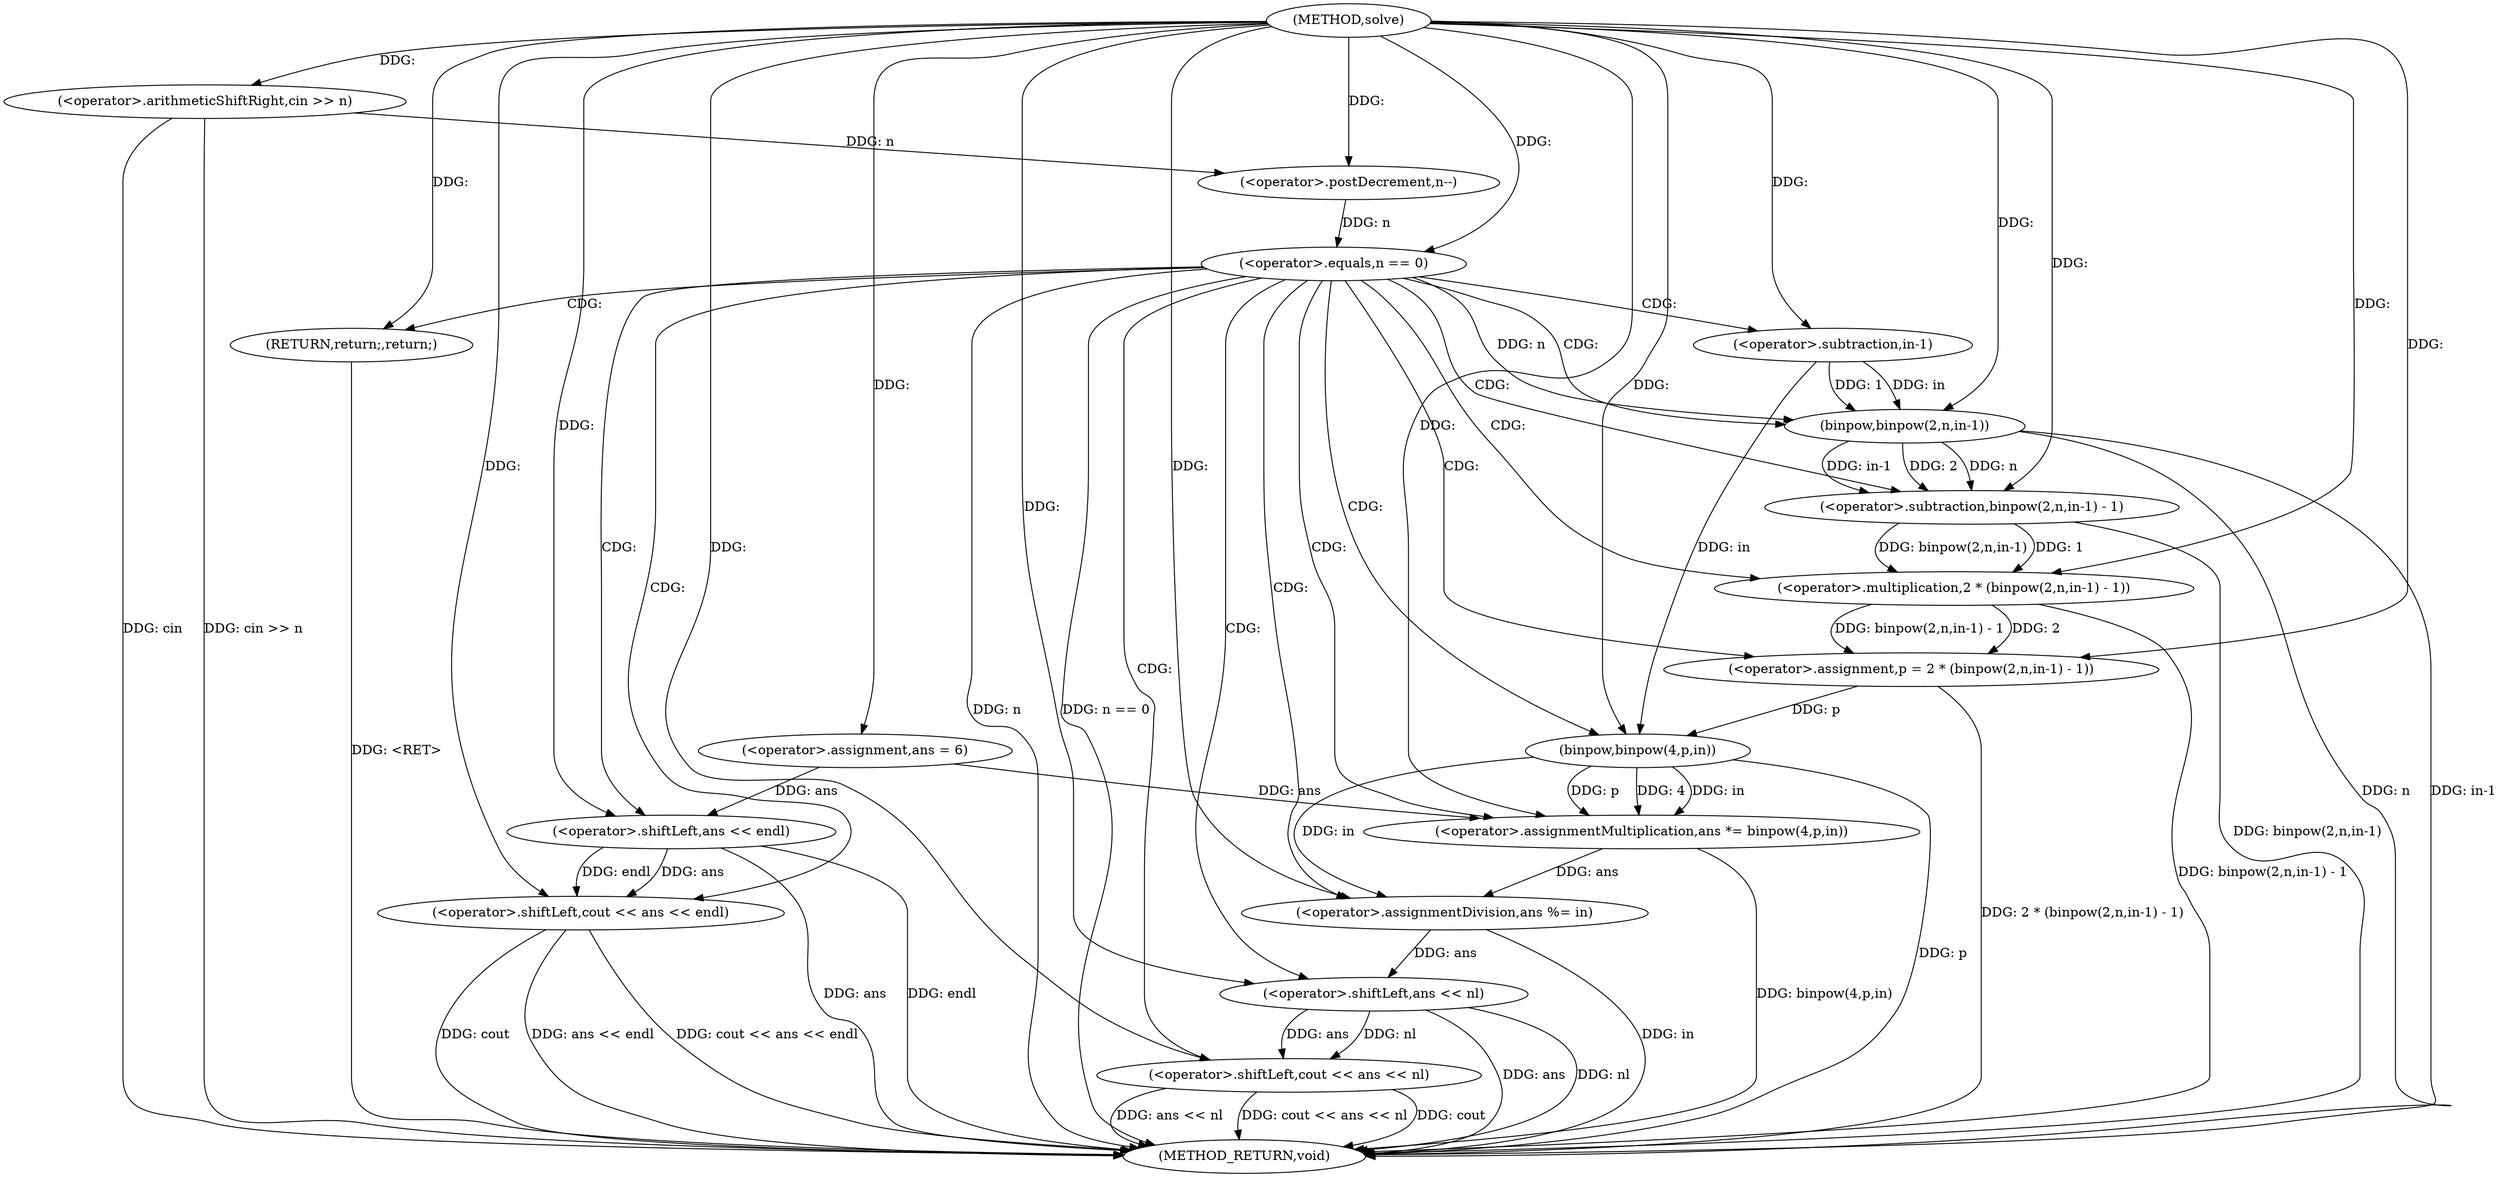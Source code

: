 digraph "solve" {  
"1000318" [label = "(METHOD,solve)" ]
"1000368" [label = "(METHOD_RETURN,void)" ]
"1000321" [label = "(<operator>.arithmeticShiftRight,cin >> n)" ]
"1000325" [label = "(<operator>.assignment,ans = 6)" ]
"1000328" [label = "(<operator>.postDecrement,n--)" ]
"1000342" [label = "(<operator>.assignment,p = 2 * (binpow(2,n,in-1) - 1))" ]
"1000354" [label = "(<operator>.assignmentMultiplication,ans *= binpow(4,p,in))" ]
"1000360" [label = "(<operator>.assignmentDivision,ans %= in)" ]
"1000363" [label = "(<operator>.shiftLeft,cout << ans << nl)" ]
"1000331" [label = "(<operator>.equals,n == 0)" ]
"1000335" [label = "(<operator>.shiftLeft,cout << ans << endl)" ]
"1000340" [label = "(RETURN,return;,return;)" ]
"1000344" [label = "(<operator>.multiplication,2 * (binpow(2,n,in-1) - 1))" ]
"1000356" [label = "(binpow,binpow(4,p,in))" ]
"1000365" [label = "(<operator>.shiftLeft,ans << nl)" ]
"1000346" [label = "(<operator>.subtraction,binpow(2,n,in-1) - 1)" ]
"1000337" [label = "(<operator>.shiftLeft,ans << endl)" ]
"1000347" [label = "(binpow,binpow(2,n,in-1))" ]
"1000350" [label = "(<operator>.subtraction,in-1)" ]
  "1000340" -> "1000368"  [ label = "DDG: <RET>"] 
  "1000321" -> "1000368"  [ label = "DDG: cin >> n"] 
  "1000331" -> "1000368"  [ label = "DDG: n"] 
  "1000331" -> "1000368"  [ label = "DDG: n == 0"] 
  "1000347" -> "1000368"  [ label = "DDG: n"] 
  "1000347" -> "1000368"  [ label = "DDG: in-1"] 
  "1000346" -> "1000368"  [ label = "DDG: binpow(2,n,in-1)"] 
  "1000344" -> "1000368"  [ label = "DDG: binpow(2,n,in-1) - 1"] 
  "1000342" -> "1000368"  [ label = "DDG: 2 * (binpow(2,n,in-1) - 1)"] 
  "1000356" -> "1000368"  [ label = "DDG: p"] 
  "1000354" -> "1000368"  [ label = "DDG: binpow(4,p,in)"] 
  "1000360" -> "1000368"  [ label = "DDG: in"] 
  "1000363" -> "1000368"  [ label = "DDG: cout"] 
  "1000365" -> "1000368"  [ label = "DDG: ans"] 
  "1000363" -> "1000368"  [ label = "DDG: ans << nl"] 
  "1000363" -> "1000368"  [ label = "DDG: cout << ans << nl"] 
  "1000335" -> "1000368"  [ label = "DDG: cout"] 
  "1000337" -> "1000368"  [ label = "DDG: ans"] 
  "1000335" -> "1000368"  [ label = "DDG: ans << endl"] 
  "1000335" -> "1000368"  [ label = "DDG: cout << ans << endl"] 
  "1000321" -> "1000368"  [ label = "DDG: cin"] 
  "1000337" -> "1000368"  [ label = "DDG: endl"] 
  "1000365" -> "1000368"  [ label = "DDG: nl"] 
  "1000318" -> "1000325"  [ label = "DDG: "] 
  "1000344" -> "1000342"  [ label = "DDG: 2"] 
  "1000344" -> "1000342"  [ label = "DDG: binpow(2,n,in-1) - 1"] 
  "1000356" -> "1000354"  [ label = "DDG: in"] 
  "1000356" -> "1000354"  [ label = "DDG: p"] 
  "1000356" -> "1000354"  [ label = "DDG: 4"] 
  "1000356" -> "1000360"  [ label = "DDG: in"] 
  "1000318" -> "1000360"  [ label = "DDG: "] 
  "1000318" -> "1000321"  [ label = "DDG: "] 
  "1000321" -> "1000328"  [ label = "DDG: n"] 
  "1000318" -> "1000328"  [ label = "DDG: "] 
  "1000318" -> "1000342"  [ label = "DDG: "] 
  "1000325" -> "1000354"  [ label = "DDG: ans"] 
  "1000318" -> "1000354"  [ label = "DDG: "] 
  "1000354" -> "1000360"  [ label = "DDG: ans"] 
  "1000318" -> "1000363"  [ label = "DDG: "] 
  "1000365" -> "1000363"  [ label = "DDG: nl"] 
  "1000365" -> "1000363"  [ label = "DDG: ans"] 
  "1000328" -> "1000331"  [ label = "DDG: n"] 
  "1000318" -> "1000331"  [ label = "DDG: "] 
  "1000318" -> "1000340"  [ label = "DDG: "] 
  "1000318" -> "1000344"  [ label = "DDG: "] 
  "1000346" -> "1000344"  [ label = "DDG: 1"] 
  "1000346" -> "1000344"  [ label = "DDG: binpow(2,n,in-1)"] 
  "1000318" -> "1000356"  [ label = "DDG: "] 
  "1000342" -> "1000356"  [ label = "DDG: p"] 
  "1000350" -> "1000356"  [ label = "DDG: in"] 
  "1000360" -> "1000365"  [ label = "DDG: ans"] 
  "1000318" -> "1000365"  [ label = "DDG: "] 
  "1000318" -> "1000335"  [ label = "DDG: "] 
  "1000337" -> "1000335"  [ label = "DDG: endl"] 
  "1000337" -> "1000335"  [ label = "DDG: ans"] 
  "1000347" -> "1000346"  [ label = "DDG: n"] 
  "1000347" -> "1000346"  [ label = "DDG: in-1"] 
  "1000347" -> "1000346"  [ label = "DDG: 2"] 
  "1000318" -> "1000346"  [ label = "DDG: "] 
  "1000325" -> "1000337"  [ label = "DDG: ans"] 
  "1000318" -> "1000337"  [ label = "DDG: "] 
  "1000318" -> "1000347"  [ label = "DDG: "] 
  "1000331" -> "1000347"  [ label = "DDG: n"] 
  "1000350" -> "1000347"  [ label = "DDG: 1"] 
  "1000350" -> "1000347"  [ label = "DDG: in"] 
  "1000318" -> "1000350"  [ label = "DDG: "] 
  "1000331" -> "1000356"  [ label = "CDG: "] 
  "1000331" -> "1000335"  [ label = "CDG: "] 
  "1000331" -> "1000365"  [ label = "CDG: "] 
  "1000331" -> "1000346"  [ label = "CDG: "] 
  "1000331" -> "1000342"  [ label = "CDG: "] 
  "1000331" -> "1000350"  [ label = "CDG: "] 
  "1000331" -> "1000363"  [ label = "CDG: "] 
  "1000331" -> "1000340"  [ label = "CDG: "] 
  "1000331" -> "1000347"  [ label = "CDG: "] 
  "1000331" -> "1000344"  [ label = "CDG: "] 
  "1000331" -> "1000337"  [ label = "CDG: "] 
  "1000331" -> "1000360"  [ label = "CDG: "] 
  "1000331" -> "1000354"  [ label = "CDG: "] 
}
